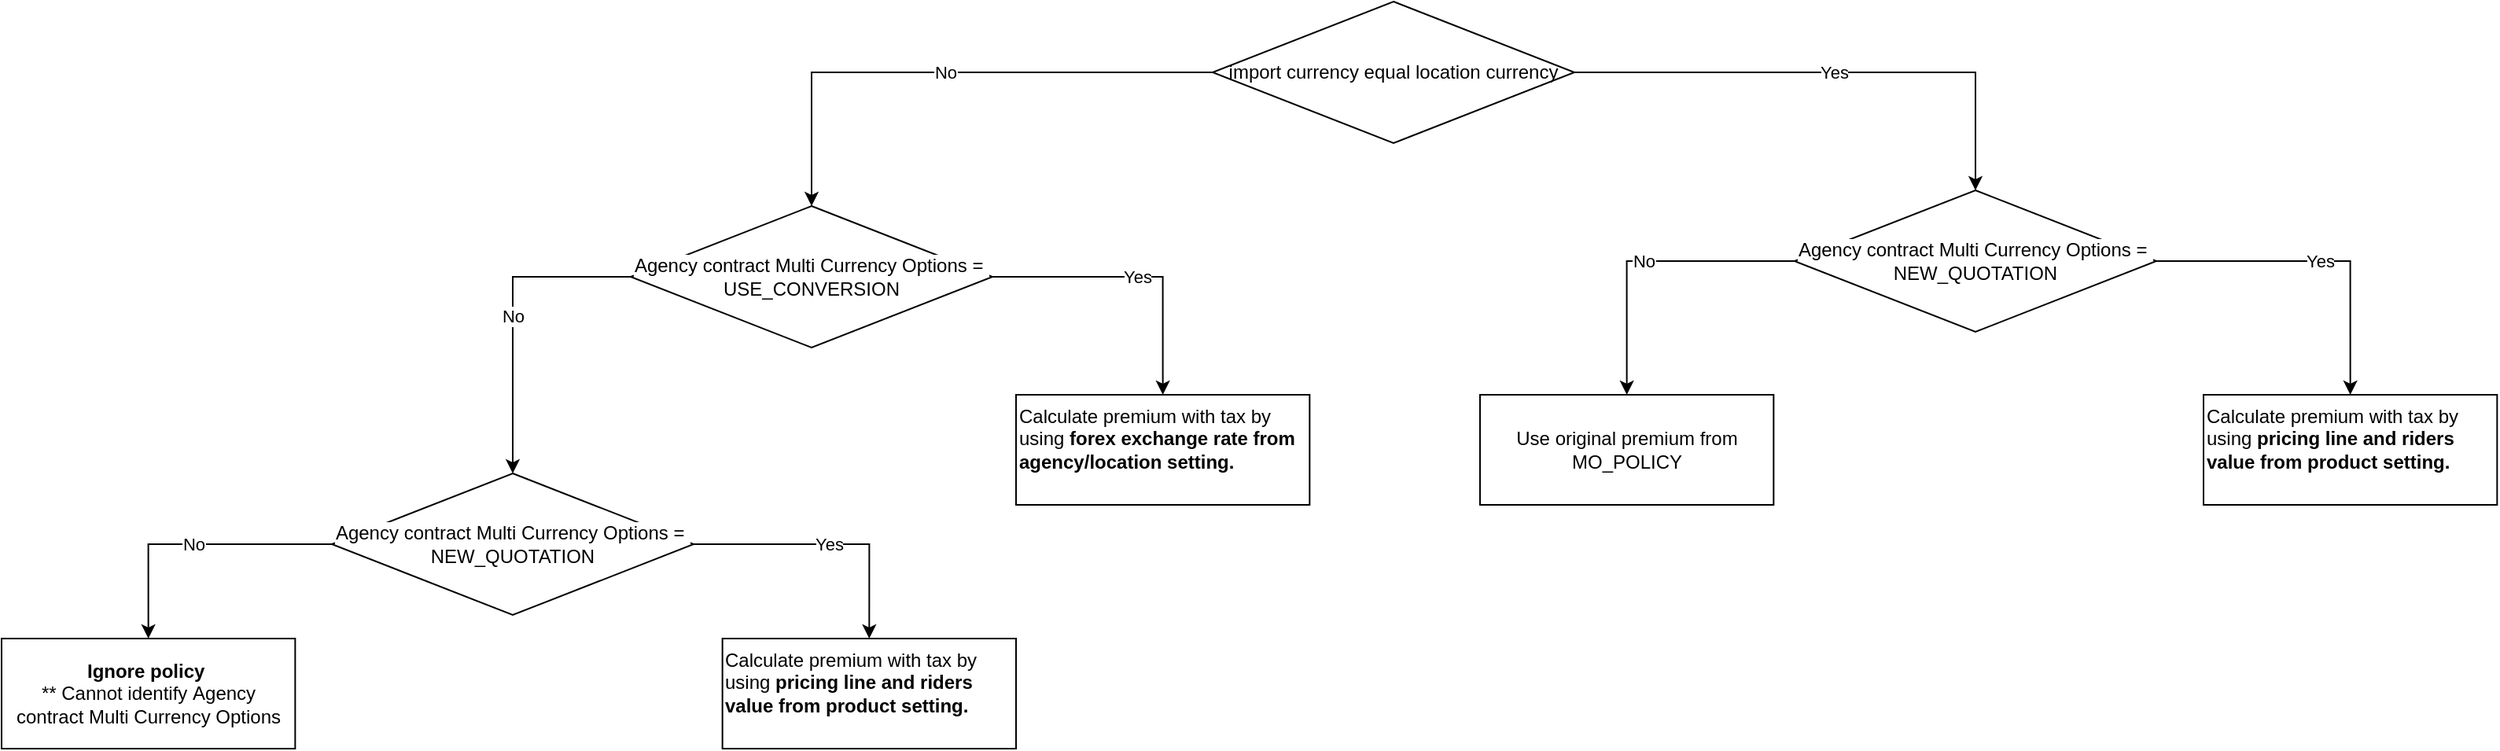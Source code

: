 <mxfile version="13.1.6" type="github">
  <diagram id="C5HNDQXv8no6rYEC_CkG" name="Page-1">
    <mxGraphModel dx="2264" dy="762" grid="1" gridSize="10" guides="1" tooltips="1" connect="1" arrows="1" fold="1" page="1" pageScale="1" pageWidth="850" pageHeight="1100" math="0" shadow="0">
      <root>
        <mxCell id="0" />
        <mxCell id="1" parent="0" />
        <mxCell id="EJOH6y6XxS1806s4NGWn-4" value="No" style="rounded=0;orthogonalLoop=1;jettySize=auto;html=1;entryX=0.5;entryY=0;entryDx=0;entryDy=0;edgeStyle=orthogonalEdgeStyle;exitX=0;exitY=0.5;exitDx=0;exitDy=0;" edge="1" parent="1" source="EJOH6y6XxS1806s4NGWn-1" target="EJOH6y6XxS1806s4NGWn-2">
          <mxGeometry relative="1" as="geometry" />
        </mxCell>
        <mxCell id="EJOH6y6XxS1806s4NGWn-16" value="Yes" style="edgeStyle=orthogonalEdgeStyle;rounded=0;orthogonalLoop=1;jettySize=auto;html=1;" edge="1" parent="1" source="EJOH6y6XxS1806s4NGWn-1" target="EJOH6y6XxS1806s4NGWn-15">
          <mxGeometry relative="1" as="geometry" />
        </mxCell>
        <mxCell id="EJOH6y6XxS1806s4NGWn-1" value="import currency equal location currency" style="rhombus;whiteSpace=wrap;html=1;" vertex="1" parent="1">
          <mxGeometry x="300" y="120" width="230" height="90" as="geometry" />
        </mxCell>
        <mxCell id="EJOH6y6XxS1806s4NGWn-5" value="No" style="edgeStyle=orthogonalEdgeStyle;rounded=0;orthogonalLoop=1;jettySize=auto;html=1;entryX=0.5;entryY=0;entryDx=0;entryDy=0;exitX=0;exitY=0.5;exitDx=0;exitDy=0;" edge="1" parent="1" source="EJOH6y6XxS1806s4NGWn-2" target="EJOH6y6XxS1806s4NGWn-3">
          <mxGeometry relative="1" as="geometry">
            <Array as="points">
              <mxPoint x="-145" y="295" />
            </Array>
          </mxGeometry>
        </mxCell>
        <mxCell id="EJOH6y6XxS1806s4NGWn-8" value="Yes" style="edgeStyle=orthogonalEdgeStyle;rounded=0;orthogonalLoop=1;jettySize=auto;html=1;entryX=0.5;entryY=0;entryDx=0;entryDy=0;" edge="1" parent="1" source="EJOH6y6XxS1806s4NGWn-2" target="EJOH6y6XxS1806s4NGWn-7">
          <mxGeometry relative="1" as="geometry" />
        </mxCell>
        <mxCell id="EJOH6y6XxS1806s4NGWn-2" value="&lt;span style=&quot;background-color: rgb(255 , 255 , 255)&quot;&gt;Agency contract&amp;nbsp;Multi Currency Options =&amp;nbsp;&lt;br&gt;USE_CONVERSION&lt;/span&gt;" style="rhombus;whiteSpace=wrap;html=1;" vertex="1" parent="1">
          <mxGeometry x="-70" y="250" width="230" height="90" as="geometry" />
        </mxCell>
        <mxCell id="EJOH6y6XxS1806s4NGWn-10" value="Yes" style="edgeStyle=orthogonalEdgeStyle;rounded=0;orthogonalLoop=1;jettySize=auto;html=1;entryX=0.5;entryY=0;entryDx=0;entryDy=0;" edge="1" parent="1" source="EJOH6y6XxS1806s4NGWn-3" target="EJOH6y6XxS1806s4NGWn-9">
          <mxGeometry relative="1" as="geometry" />
        </mxCell>
        <mxCell id="EJOH6y6XxS1806s4NGWn-12" value="No" style="edgeStyle=orthogonalEdgeStyle;rounded=0;orthogonalLoop=1;jettySize=auto;html=1;entryX=0.5;entryY=0;entryDx=0;entryDy=0;" edge="1" parent="1" source="EJOH6y6XxS1806s4NGWn-3" target="EJOH6y6XxS1806s4NGWn-11">
          <mxGeometry relative="1" as="geometry" />
        </mxCell>
        <mxCell id="EJOH6y6XxS1806s4NGWn-3" value="&lt;span style=&quot;background-color: rgb(255 , 255 , 255)&quot;&gt;Agency contract&amp;nbsp;Multi Currency Options&amp;nbsp;=&amp;nbsp;&lt;br&gt;NEW_QUOTATION&lt;/span&gt;" style="rhombus;whiteSpace=wrap;html=1;" vertex="1" parent="1">
          <mxGeometry x="-260" y="420" width="230" height="90" as="geometry" />
        </mxCell>
        <mxCell id="EJOH6y6XxS1806s4NGWn-7" value="Calculate premium with tax by using &lt;b&gt;forex exchange rate from agency/location setting.&lt;/b&gt;" style="rounded=0;whiteSpace=wrap;html=1;align=left;verticalAlign=top;" vertex="1" parent="1">
          <mxGeometry x="175" y="370" width="186.67" height="70" as="geometry" />
        </mxCell>
        <mxCell id="EJOH6y6XxS1806s4NGWn-9" value="Calculate premium with tax by using &lt;b&gt;pricing line and riders value from product setting.&lt;/b&gt;" style="rounded=0;whiteSpace=wrap;html=1;align=left;verticalAlign=top;" vertex="1" parent="1">
          <mxGeometry x="-11.67" y="525" width="186.67" height="70" as="geometry" />
        </mxCell>
        <mxCell id="EJOH6y6XxS1806s4NGWn-11" value="&lt;b&gt;Ignore policy&lt;/b&gt;&amp;nbsp;&lt;br&gt;** Cannot identify&amp;nbsp;&lt;span style=&quot;background-color: rgb(255 , 255 , 255)&quot;&gt;Agency contract&amp;nbsp;Multi Currency Options&lt;/span&gt;" style="rounded=0;whiteSpace=wrap;html=1;align=center;verticalAlign=middle;" vertex="1" parent="1">
          <mxGeometry x="-470" y="525" width="186.67" height="70" as="geometry" />
        </mxCell>
        <mxCell id="EJOH6y6XxS1806s4NGWn-18" value="No" style="edgeStyle=orthogonalEdgeStyle;rounded=0;orthogonalLoop=1;jettySize=auto;html=1;entryX=0.5;entryY=0;entryDx=0;entryDy=0;" edge="1" parent="1" source="EJOH6y6XxS1806s4NGWn-15" target="EJOH6y6XxS1806s4NGWn-17">
          <mxGeometry relative="1" as="geometry" />
        </mxCell>
        <mxCell id="EJOH6y6XxS1806s4NGWn-20" value="Yes" style="edgeStyle=orthogonalEdgeStyle;rounded=0;orthogonalLoop=1;jettySize=auto;html=1;entryX=0.5;entryY=0;entryDx=0;entryDy=0;" edge="1" parent="1" source="EJOH6y6XxS1806s4NGWn-15" target="EJOH6y6XxS1806s4NGWn-19">
          <mxGeometry relative="1" as="geometry" />
        </mxCell>
        <mxCell id="EJOH6y6XxS1806s4NGWn-15" value="&lt;span style=&quot;background-color: rgb(255 , 255 , 255)&quot;&gt;Agency contract&amp;nbsp;Multi Currency Options&amp;nbsp;=&amp;nbsp;&lt;br&gt;NEW_QUOTATION&lt;/span&gt;" style="rhombus;whiteSpace=wrap;html=1;" vertex="1" parent="1">
          <mxGeometry x="670" y="240" width="230" height="90" as="geometry" />
        </mxCell>
        <mxCell id="EJOH6y6XxS1806s4NGWn-17" value="Use original premium from MO_POLICY" style="rounded=0;whiteSpace=wrap;html=1;align=center;verticalAlign=middle;" vertex="1" parent="1">
          <mxGeometry x="470" y="370" width="186.67" height="70" as="geometry" />
        </mxCell>
        <mxCell id="EJOH6y6XxS1806s4NGWn-19" value="Calculate premium with tax by using &lt;b&gt;pricing line and riders value from product setting.&lt;/b&gt;" style="rounded=0;whiteSpace=wrap;html=1;align=left;verticalAlign=top;" vertex="1" parent="1">
          <mxGeometry x="930" y="370" width="186.67" height="70" as="geometry" />
        </mxCell>
      </root>
    </mxGraphModel>
  </diagram>
</mxfile>
